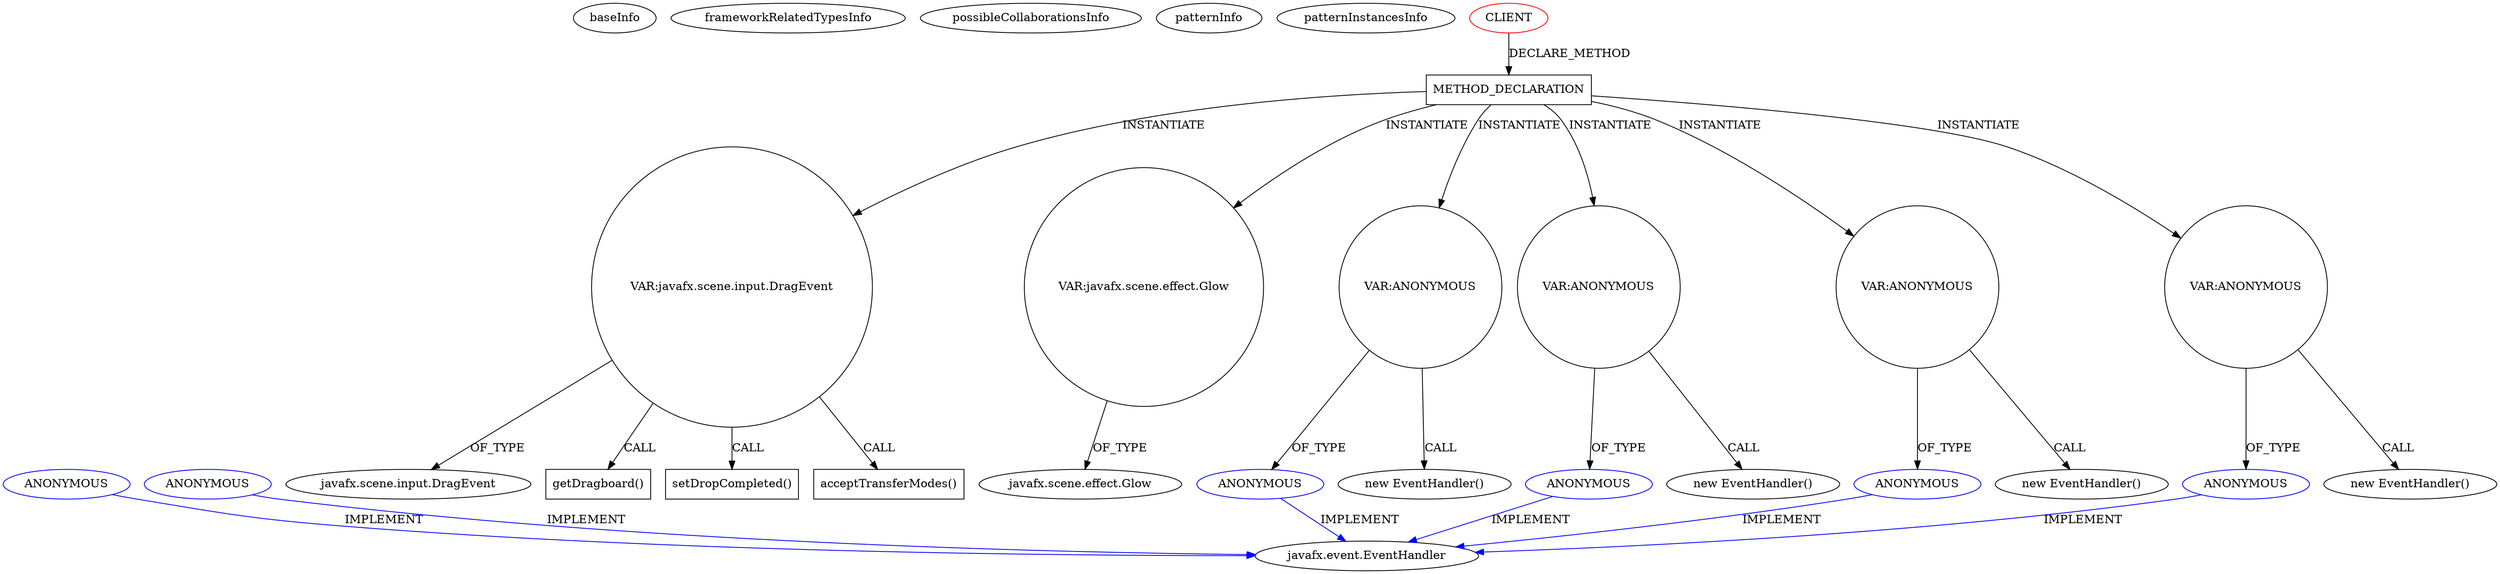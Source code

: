digraph {
baseInfo[graphId=2009,category="pattern",isAnonymous=false,possibleRelation=false]
frameworkRelatedTypesInfo[]
possibleCollaborationsInfo[]
patternInfo[frequency=2.0,patternRootClient=0]
patternInstancesInfo[0="prashker-KingsSGF~/prashker-KingsSGF/KingsSGF-master/src/uiSam/ThingBowlView.java~ThingBowlView~3892",1="prashker-KingsSGF~/prashker-KingsSGF/KingsSGF-master/src/uiSam/HexTileView.java~HexTileView~3900"]
59[label="javafx.scene.input.DragEvent",vertexType="FRAMEWORK_CLASS_TYPE",isFrameworkType=false]
57[label="VAR:javafx.scene.input.DragEvent",vertexType="VARIABLE_EXPRESION",isFrameworkType=false,shape=circle]
58[label="getDragboard()",vertexType="INSIDE_CALL",isFrameworkType=false,shape=box]
49[label="METHOD_DECLARATION",vertexType="CLIENT_METHOD_DECLARATION",isFrameworkType=false,shape=box]
0[label="CLIENT",vertexType="ROOT_CLIENT_CLASS_DECLARATION",isFrameworkType=false,color=red]
76[label="VAR:javafx.scene.effect.Glow",vertexType="VARIABLE_EXPRESION",isFrameworkType=false,shape=circle]
72[label="VAR:ANONYMOUS",vertexType="VARIABLE_EXPRESION",isFrameworkType=false,shape=circle]
73[label="ANONYMOUS",vertexType="REFERENCE_ANONYMOUS_DECLARATION",isFrameworkType=false,color=blue]
71[label="new EventHandler()",vertexType="CONSTRUCTOR_CALL",isFrameworkType=false]
85[label="VAR:ANONYMOUS",vertexType="VARIABLE_EXPRESION",isFrameworkType=false,shape=circle]
86[label="ANONYMOUS",vertexType="REFERENCE_ANONYMOUS_DECLARATION",isFrameworkType=false,color=blue]
84[label="new EventHandler()",vertexType="CONSTRUCTOR_CALL",isFrameworkType=false]
54[label="VAR:ANONYMOUS",vertexType="VARIABLE_EXPRESION",isFrameworkType=false,shape=circle]
55[label="ANONYMOUS",vertexType="REFERENCE_ANONYMOUS_DECLARATION",isFrameworkType=false,color=blue]
53[label="new EventHandler()",vertexType="CONSTRUCTOR_CALL",isFrameworkType=false]
94[label="VAR:ANONYMOUS",vertexType="VARIABLE_EXPRESION",isFrameworkType=false,shape=circle]
95[label="ANONYMOUS",vertexType="REFERENCE_ANONYMOUS_DECLARATION",isFrameworkType=false,color=blue]
93[label="new EventHandler()",vertexType="CONSTRUCTOR_CALL",isFrameworkType=false]
64[label="setDropCompleted()",vertexType="INSIDE_CALL",isFrameworkType=false,shape=box]
77[label="javafx.scene.effect.Glow",vertexType="FRAMEWORK_CLASS_TYPE",isFrameworkType=false]
89[label="acceptTransferModes()",vertexType="INSIDE_CALL",isFrameworkType=false,shape=box]
16[label="javafx.event.EventHandler",vertexType="FRAMEWORK_INTERFACE_TYPE",isFrameworkType=false]
28[label="ANONYMOUS",vertexType="REFERENCE_ANONYMOUS_DECLARATION",isFrameworkType=false,color=blue]
45[label="ANONYMOUS",vertexType="REFERENCE_ANONYMOUS_DECLARATION",isFrameworkType=false,color=blue]
95->16[label="IMPLEMENT",color=blue]
85->84[label="CALL"]
49->85[label="INSTANTIATE"]
85->86[label="OF_TYPE"]
94->93[label="CALL"]
49->54[label="INSTANTIATE"]
86->16[label="IMPLEMENT",color=blue]
54->55[label="OF_TYPE"]
49->57[label="INSTANTIATE"]
49->72[label="INSTANTIATE"]
73->16[label="IMPLEMENT",color=blue]
49->94[label="INSTANTIATE"]
94->95[label="OF_TYPE"]
57->64[label="CALL"]
76->77[label="OF_TYPE"]
72->73[label="OF_TYPE"]
45->16[label="IMPLEMENT",color=blue]
55->16[label="IMPLEMENT",color=blue]
57->89[label="CALL"]
28->16[label="IMPLEMENT",color=blue]
57->58[label="CALL"]
49->76[label="INSTANTIATE"]
54->53[label="CALL"]
72->71[label="CALL"]
57->59[label="OF_TYPE"]
0->49[label="DECLARE_METHOD"]
}

